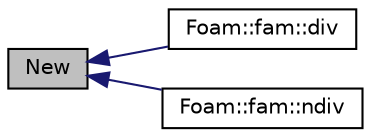digraph "New"
{
  bgcolor="transparent";
  edge [fontname="Helvetica",fontsize="10",labelfontname="Helvetica",labelfontsize="10"];
  node [fontname="Helvetica",fontsize="10",shape=record];
  rankdir="LR";
  Node1 [label="New",height=0.2,width=0.4,color="black", fillcolor="grey75", style="filled" fontcolor="black"];
  Node1 -> Node2 [dir="back",color="midnightblue",fontsize="10",style="solid",fontname="Helvetica"];
  Node2 [label="Foam::fam::div",height=0.2,width=0.4,color="black",URL="$namespaceFoam_1_1fam.html#a4ced2c038946019ebf7e0f1e15ea93a2"];
  Node1 -> Node3 [dir="back",color="midnightblue",fontsize="10",style="solid",fontname="Helvetica"];
  Node3 [label="Foam::fam::ndiv",height=0.2,width=0.4,color="black",URL="$namespaceFoam_1_1fam.html#a928a95d99232ba3d74877c8fe2b6fc71"];
}
